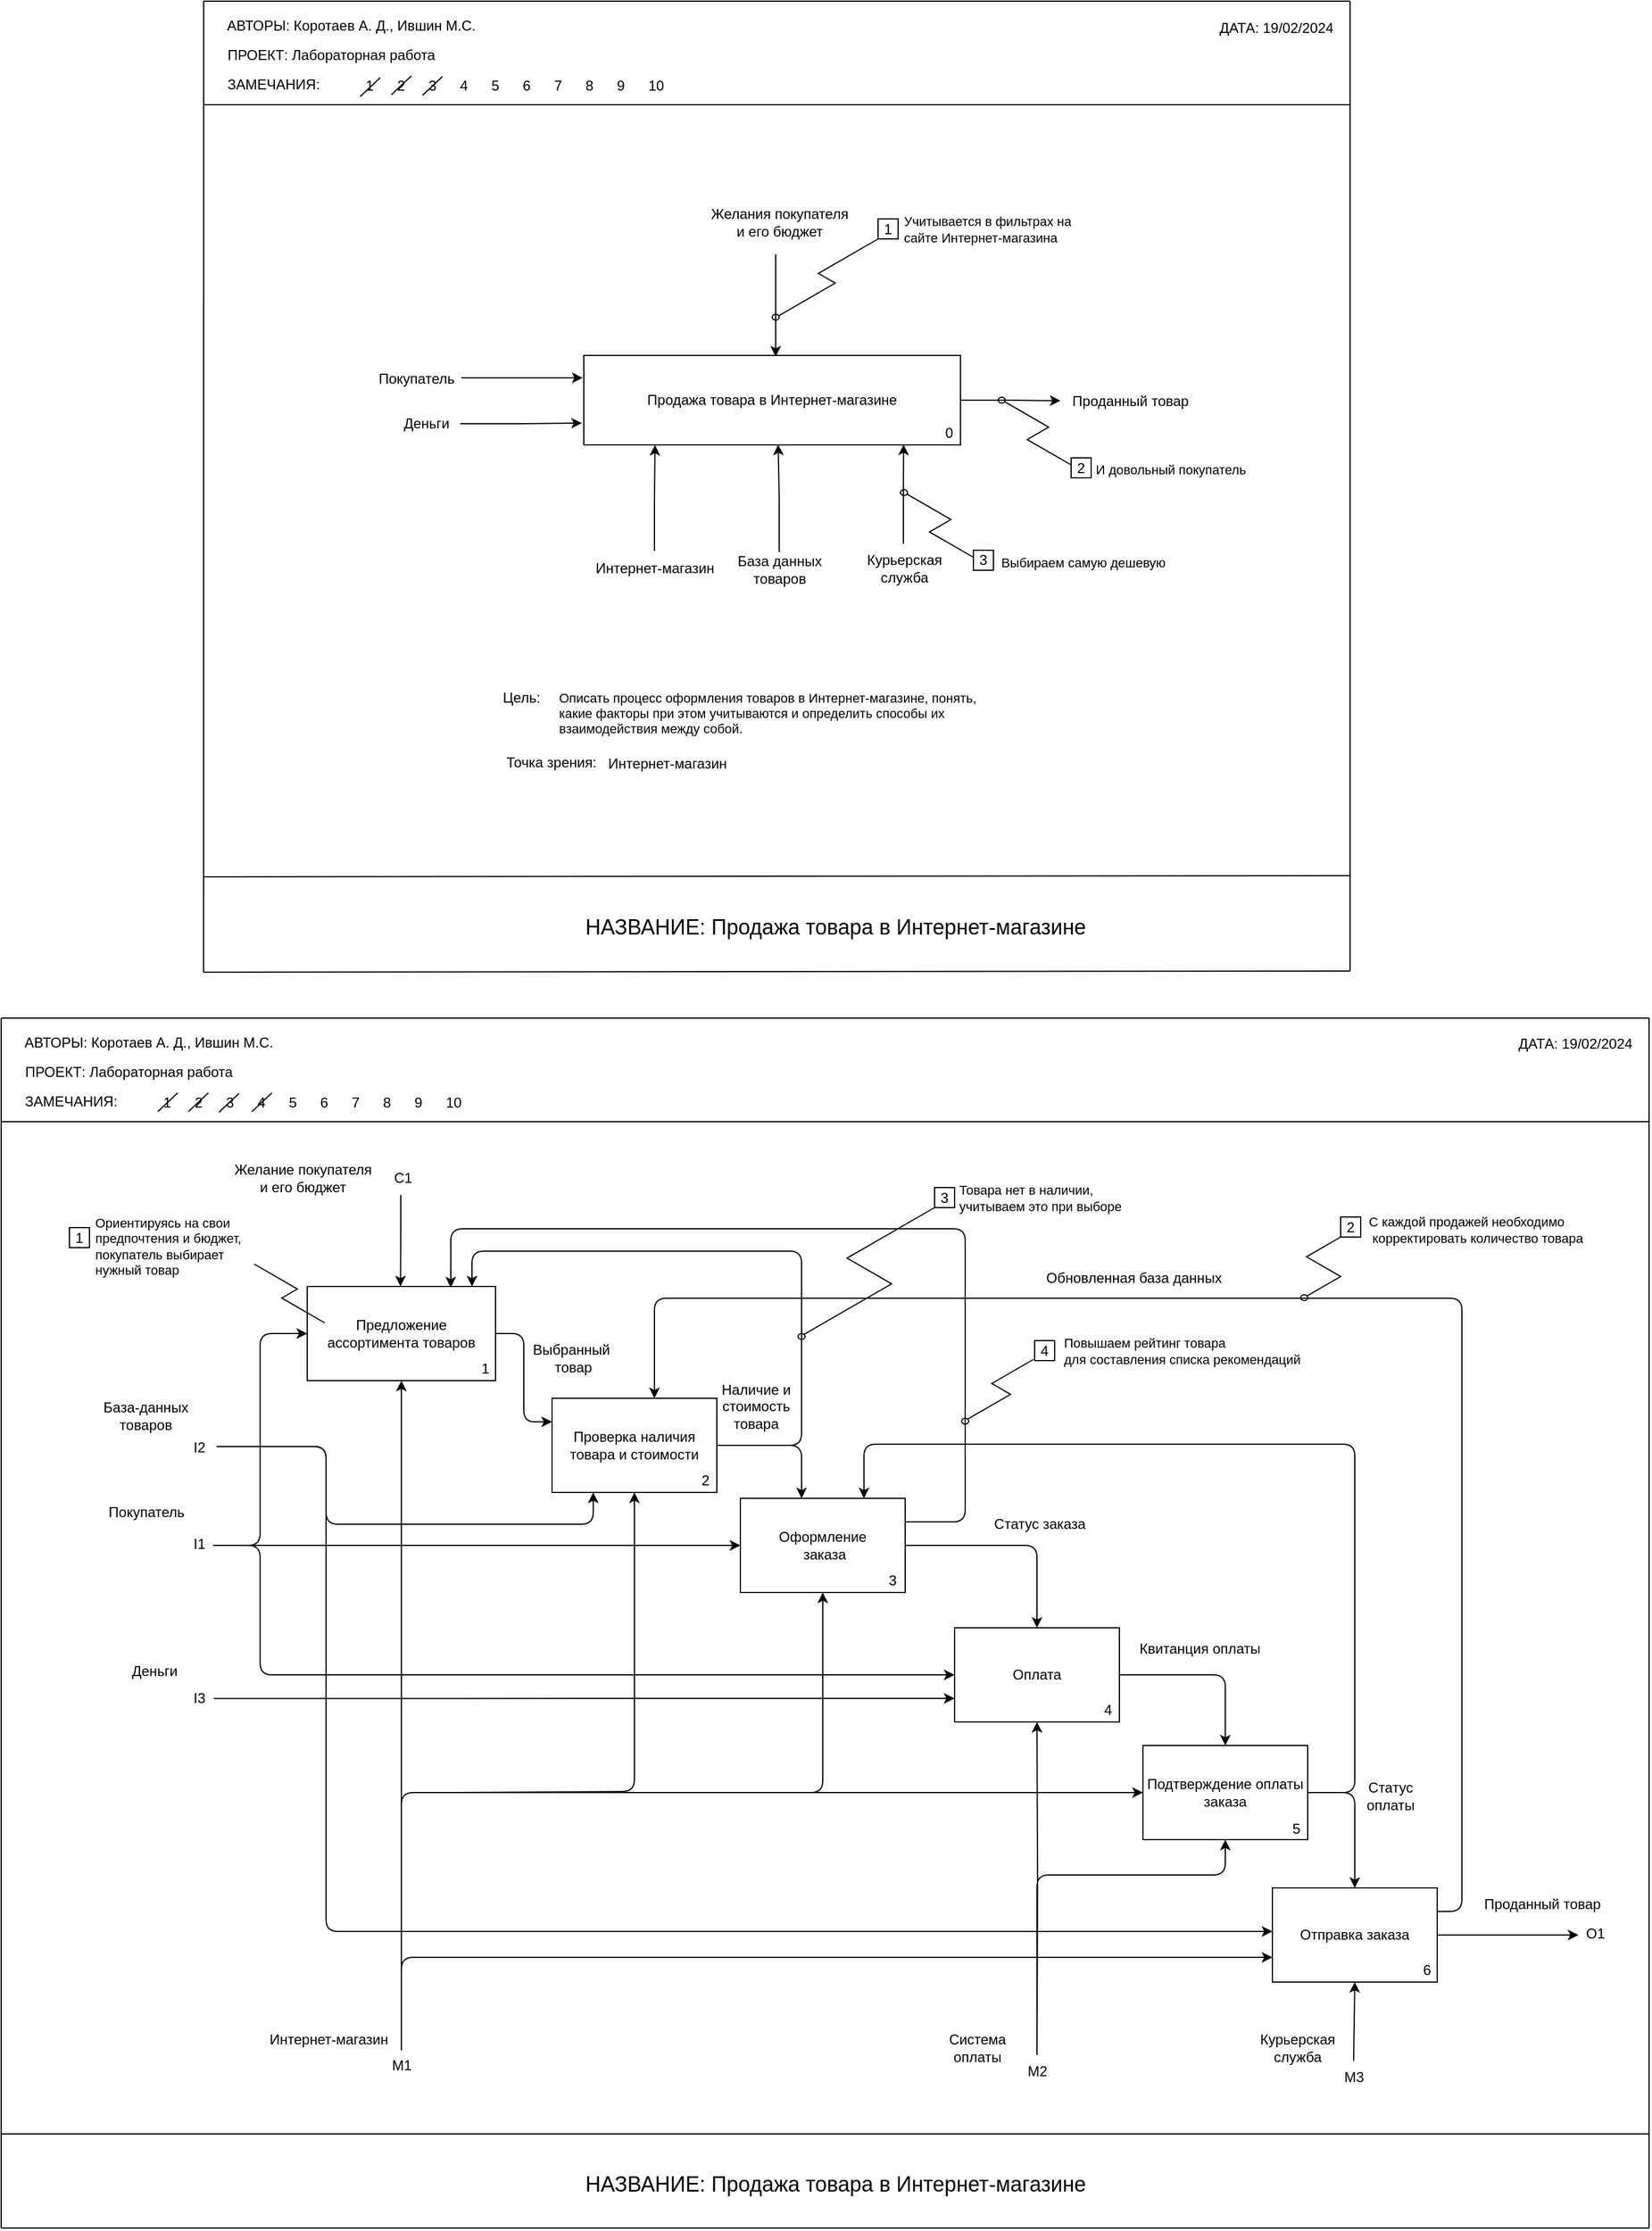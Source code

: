<mxfile version="23.1.5" type="google">
  <diagram name="Страница — 1" id="noxT_dCax5dq4sUCwsHU">
    <mxGraphModel grid="1" page="1" gridSize="1" guides="1" tooltips="1" connect="1" arrows="1" fold="1" pageScale="1" pageWidth="827" pageHeight="1169" math="0" shadow="0">
      <root>
        <mxCell id="0" />
        <mxCell id="1" parent="0" />
        <mxCell id="zHRurrPYMuoqYGFFsYSC-29" value="" style="ellipse;whiteSpace=wrap;html=1;" vertex="1" parent="1">
          <mxGeometry x="516" y="-128" width="6" height="5" as="geometry" />
        </mxCell>
        <mxCell id="zHRurrPYMuoqYGFFsYSC-19" value="" style="ellipse;whiteSpace=wrap;html=1;" vertex="1" parent="1">
          <mxGeometry x="377" y="-200" width="6" height="5" as="geometry" />
        </mxCell>
        <mxCell id="zHRurrPYMuoqYGFFsYSC-6" value="" style="ellipse;whiteSpace=wrap;html=1;" vertex="1" parent="1">
          <mxGeometry x="464" y="-917" width="6" height="5" as="geometry" />
        </mxCell>
        <mxCell id="c8tYWAEgWTxlucnYDVgG-12" value="" style="ellipse;whiteSpace=wrap;html=1;" vertex="1" parent="1">
          <mxGeometry x="804" y="-233" width="6" height="5" as="geometry" />
        </mxCell>
        <mxCell id="c8tYWAEgWTxlucnYDVgG-3" value="" style="ellipse;whiteSpace=wrap;html=1;" vertex="1" parent="1">
          <mxGeometry x="547" y="-995.5" width="6" height="5" as="geometry" />
        </mxCell>
        <mxCell id="fvwbThdCBs6CcgYm-7Tw-24" value="" style="ellipse;whiteSpace=wrap;html=1;" vertex="1" parent="1">
          <mxGeometry x="355" y="-1066" width="6" height="5" as="geometry" />
        </mxCell>
        <mxCell id="Mj_aIpF7gp9IFx7AHNKB-3" value="" style="endArrow=none;html=1;rounded=0;" edge="1" parent="1">
          <mxGeometry width="50" height="50" relative="1" as="geometry">
            <mxPoint x="-300" y="560" as="sourcePoint" />
            <mxPoint x="-300" y="-468" as="targetPoint" />
          </mxGeometry>
        </mxCell>
        <mxCell id="c8tYWAEgWTxlucnYDVgG-13" value="" style="edgeStyle=isometricEdgeStyle;endArrow=none;html=1;rounded=0;strokeColor=default;align=center;verticalAlign=middle;fontFamily=Helvetica;fontSize=11;fontColor=default;labelBackgroundColor=default;curved=0;exitX=0.928;exitY=0.255;exitDx=0;exitDy=0;exitPerimeter=0;" edge="1" parent="1">
          <mxGeometry width="50" height="100" relative="1" as="geometry">
            <mxPoint x="808.998" y="-231.725" as="sourcePoint" />
            <mxPoint x="838" y="-282" as="targetPoint" />
            <Array as="points" />
          </mxGeometry>
        </mxCell>
        <mxCell id="c8tYWAEgWTxlucnYDVgG-5" value="И довольный покупатель" style="text;html=1;align=left;verticalAlign=middle;resizable=0;points=[];autosize=1;strokeColor=none;fillColor=none;fontFamily=Helvetica;fontSize=11;fontColor=default;labelBackgroundColor=none;" vertex="1" parent="1">
          <mxGeometry x="628" y="-947" width="147" height="26" as="geometry" />
        </mxCell>
        <mxCell id="c8tYWAEgWTxlucnYDVgG-6" value="2" style="whiteSpace=wrap;html=1;aspect=fixed;" vertex="1" parent="1">
          <mxGeometry x="609" y="-944" width="17" height="17" as="geometry" />
        </mxCell>
        <mxCell id="c8tYWAEgWTxlucnYDVgG-10" value="1" style="whiteSpace=wrap;html=1;aspect=fixed;" vertex="1" parent="1">
          <mxGeometry x="-242" y="-290" width="17" height="17" as="geometry" />
        </mxCell>
        <mxCell id="zHRurrPYMuoqYGFFsYSC-3" value="" style="endArrow=none;html=1;rounded=0;" edge="1" parent="1">
          <mxGeometry width="50" height="50" relative="1" as="geometry">
            <mxPoint x="-167" y="-388.5" as="sourcePoint" />
            <mxPoint x="-150" y="-404.5" as="targetPoint" />
          </mxGeometry>
        </mxCell>
        <mxCell id="Mj_aIpF7gp9IFx7AHNKB-4" value="" style="endArrow=none;html=1;rounded=0;" edge="1" parent="1">
          <mxGeometry width="50" height="50" relative="1" as="geometry">
            <mxPoint x="-300" y="480" as="sourcePoint" />
            <mxPoint x="1100" y="480" as="targetPoint" />
          </mxGeometry>
        </mxCell>
        <mxCell id="zHRurrPYMuoqYGFFsYSC-5" value="" style="endArrow=none;html=1;rounded=0;" edge="1" parent="1">
          <mxGeometry width="50" height="50" relative="1" as="geometry">
            <mxPoint x="-141" y="-388.5" as="sourcePoint" />
            <mxPoint x="-124" y="-404.5" as="targetPoint" />
          </mxGeometry>
        </mxCell>
        <mxCell id="8iJI3GCnp7n2s2R7GDSL-14" style="edgeStyle=orthogonalEdgeStyle;rounded=1;orthogonalLoop=1;jettySize=auto;html=1;strokeColor=default;align=center;verticalAlign=middle;fontFamily=Helvetica;fontSize=11;fontColor=default;labelBackgroundColor=default;endArrow=classic;entryX=0;entryY=0.25;entryDx=0;entryDy=0;" edge="1" parent="1" source="Mj_aIpF7gp9IFx7AHNKB-10" target="Mj_aIpF7gp9IFx7AHNKB-18">
          <mxGeometry relative="1" as="geometry" />
        </mxCell>
        <mxCell id="Mj_aIpF7gp9IFx7AHNKB-10" value="Предложение ассортимента товаров" style="rounded=0;whiteSpace=wrap;html=1;" vertex="1" parent="1">
          <mxGeometry x="-40" y="-240" width="160" height="80" as="geometry" />
        </mxCell>
        <mxCell id="Mj_aIpF7gp9IFx7AHNKB-11" value="" style="endArrow=classic;html=1;rounded=1;entryX=0.5;entryY=1;entryDx=0;entryDy=0;curved=0;" edge="1" parent="1" target="Mj_aIpF7gp9IFx7AHNKB-10">
          <mxGeometry width="50" height="50" relative="1" as="geometry">
            <mxPoint x="40" y="408" as="sourcePoint" />
            <mxPoint x="210" y="-100" as="targetPoint" />
          </mxGeometry>
        </mxCell>
        <mxCell id="8iJI3GCnp7n2s2R7GDSL-33" style="edgeStyle=orthogonalEdgeStyle;rounded=1;orthogonalLoop=1;jettySize=auto;html=1;strokeColor=default;align=center;verticalAlign=middle;fontFamily=Helvetica;fontSize=11;fontColor=default;labelBackgroundColor=default;endArrow=classic;" edge="1" parent="1" target="8iJI3GCnp7n2s2R7GDSL-28">
          <mxGeometry relative="1" as="geometry">
            <Array as="points">
              <mxPoint x="40" y="330" />
            </Array>
            <mxPoint x="40" y="409" as="sourcePoint" />
          </mxGeometry>
        </mxCell>
        <mxCell id="Mj_aIpF7gp9IFx7AHNKB-12" value="Интернет-магазин" style="text;html=1;align=center;verticalAlign=middle;resizable=0;points=[];autosize=1;strokeColor=none;fillColor=none;" vertex="1" parent="1">
          <mxGeometry x="-82" y="385" width="120" height="30" as="geometry" />
        </mxCell>
        <mxCell id="Mj_aIpF7gp9IFx7AHNKB-15" value="" style="endArrow=classic;html=1;rounded=1;curved=0;entryX=0;entryY=0.5;entryDx=0;entryDy=0;" edge="1" parent="1" target="Mj_aIpF7gp9IFx7AHNKB-27">
          <mxGeometry width="50" height="50" relative="1" as="geometry">
            <mxPoint x="-120" y="-20" as="sourcePoint" />
            <mxPoint x="300" y="-20" as="targetPoint" />
            <Array as="points" />
          </mxGeometry>
        </mxCell>
        <mxCell id="Mj_aIpF7gp9IFx7AHNKB-16" value="Покупатель" style="text;html=1;align=center;verticalAlign=middle;resizable=0;points=[];autosize=1;strokeColor=none;fillColor=none;" vertex="1" parent="1">
          <mxGeometry x="-222" y="-63" width="90" height="30" as="geometry" />
        </mxCell>
        <mxCell id="8iJI3GCnp7n2s2R7GDSL-16" style="edgeStyle=orthogonalEdgeStyle;rounded=1;orthogonalLoop=1;jettySize=auto;html=1;strokeColor=default;align=center;verticalAlign=middle;fontFamily=Helvetica;fontSize=11;fontColor=default;labelBackgroundColor=default;endArrow=classic;" edge="1" parent="1" source="Mj_aIpF7gp9IFx7AHNKB-18" target="Mj_aIpF7gp9IFx7AHNKB-27">
          <mxGeometry relative="1" as="geometry">
            <Array as="points">
              <mxPoint x="380" y="-105" />
            </Array>
          </mxGeometry>
        </mxCell>
        <mxCell id="8iJI3GCnp7n2s2R7GDSL-17" style="edgeStyle=orthogonalEdgeStyle;rounded=1;orthogonalLoop=1;jettySize=auto;html=1;strokeColor=default;align=center;verticalAlign=middle;fontFamily=Helvetica;fontSize=11;fontColor=default;labelBackgroundColor=default;endArrow=classic;" edge="1" parent="1" source="Mj_aIpF7gp9IFx7AHNKB-18" target="Mj_aIpF7gp9IFx7AHNKB-10">
          <mxGeometry relative="1" as="geometry">
            <Array as="points">
              <mxPoint x="380" y="-105" />
              <mxPoint x="380" y="-270" />
              <mxPoint x="100" y="-270" />
            </Array>
          </mxGeometry>
        </mxCell>
        <mxCell id="Mj_aIpF7gp9IFx7AHNKB-18" value="Проверка наличия товара и стоимости" style="rounded=0;whiteSpace=wrap;html=1;" vertex="1" parent="1">
          <mxGeometry x="168" y="-145" width="140" height="80" as="geometry" />
        </mxCell>
        <mxCell id="Mj_aIpF7gp9IFx7AHNKB-19" value="Выбранный&lt;br&gt;&amp;nbsp;товар" style="text;html=1;align=center;verticalAlign=middle;resizable=0;points=[];autosize=1;strokeColor=none;fillColor=none;" vertex="1" parent="1">
          <mxGeometry x="142" y="-200" width="84" height="42" as="geometry" />
        </mxCell>
        <mxCell id="Mj_aIpF7gp9IFx7AHNKB-20" value="" style="endArrow=classic;html=1;rounded=1;entryX=0.5;entryY=1;entryDx=0;entryDy=0;curved=0;" edge="1" parent="1" target="Mj_aIpF7gp9IFx7AHNKB-18">
          <mxGeometry width="50" height="50" relative="1" as="geometry">
            <mxPoint x="83" y="190" as="sourcePoint" />
            <mxPoint x="360" as="targetPoint" />
            <Array as="points">
              <mxPoint x="238" y="189" />
            </Array>
          </mxGeometry>
        </mxCell>
        <mxCell id="8iJI3GCnp7n2s2R7GDSL-15" style="edgeStyle=orthogonalEdgeStyle;rounded=1;orthogonalLoop=1;jettySize=auto;html=1;strokeColor=default;align=center;verticalAlign=middle;fontFamily=Helvetica;fontSize=11;fontColor=default;labelBackgroundColor=default;endArrow=classic;entryX=0.25;entryY=1;entryDx=0;entryDy=0;" edge="1" parent="1" target="Mj_aIpF7gp9IFx7AHNKB-18">
          <mxGeometry relative="1" as="geometry">
            <mxPoint x="-117" y="-104" as="sourcePoint" />
            <Array as="points">
              <mxPoint x="-24" y="-104" />
              <mxPoint x="-24" y="-38" />
              <mxPoint x="203" y="-38" />
            </Array>
          </mxGeometry>
        </mxCell>
        <mxCell id="av1EQ-j5Zix_95B_48Zq-7" style="edgeStyle=orthogonalEdgeStyle;rounded=1;orthogonalLoop=1;jettySize=auto;html=1;curved=0;" edge="1" parent="1" target="8iJI3GCnp7n2s2R7GDSL-28">
          <mxGeometry relative="1" as="geometry">
            <mxPoint x="-117" y="-104" as="sourcePoint" />
            <Array as="points">
              <mxPoint x="-24" y="-104" />
              <mxPoint x="-24" y="308" />
            </Array>
            <mxPoint x="773" y="310" as="targetPoint" />
          </mxGeometry>
        </mxCell>
        <mxCell id="Mj_aIpF7gp9IFx7AHNKB-23" value="База-данных товаров" style="text;html=1;align=center;verticalAlign=middle;whiteSpace=wrap;rounded=0;" vertex="1" parent="1">
          <mxGeometry x="-227" y="-145" width="100" height="30" as="geometry" />
        </mxCell>
        <mxCell id="8iJI3GCnp7n2s2R7GDSL-40" style="edgeStyle=orthogonalEdgeStyle;rounded=1;orthogonalLoop=1;jettySize=auto;html=1;strokeColor=default;align=center;verticalAlign=middle;fontFamily=Helvetica;fontSize=11;fontColor=default;labelBackgroundColor=default;endArrow=classic;" edge="1" parent="1" source="Mj_aIpF7gp9IFx7AHNKB-27" target="P7el1MZPP4tyDkTmbuYE-2">
          <mxGeometry relative="1" as="geometry" />
        </mxCell>
        <mxCell id="Mj_aIpF7gp9IFx7AHNKB-27" value="Оформление&lt;br&gt;&amp;nbsp;заказа" style="rounded=0;whiteSpace=wrap;html=1;" vertex="1" parent="1">
          <mxGeometry x="328" y="-60" width="140" height="80" as="geometry" />
        </mxCell>
        <mxCell id="cQTExUBmhsDBCZvtiduw-1" value="Наличие и &lt;br&gt;стоимость&lt;br&gt;товара" style="text;html=1;align=center;verticalAlign=middle;resizable=0;points=[];autosize=1;strokeColor=none;fillColor=none;" vertex="1" parent="1">
          <mxGeometry x="301" y="-168" width="80" height="60" as="geometry" />
        </mxCell>
        <mxCell id="8iJI3GCnp7n2s2R7GDSL-3" style="edgeStyle=orthogonalEdgeStyle;rounded=1;orthogonalLoop=1;jettySize=auto;html=1;strokeColor=default;align=center;verticalAlign=middle;fontFamily=Helvetica;fontSize=11;fontColor=default;labelBackgroundColor=default;endArrow=classic;entryX=0.692;entryY=-0.003;entryDx=0;entryDy=0;entryPerimeter=0;" edge="1" parent="1">
          <mxGeometry relative="1" as="geometry">
            <mxPoint x="39.22" y="-240.0" as="targetPoint" />
            <Array as="points">
              <mxPoint x="39.5" y="-284.76" />
              <mxPoint x="39.5" y="-284.76" />
            </Array>
            <mxPoint x="39.5" y="-317.76" as="sourcePoint" />
          </mxGeometry>
        </mxCell>
        <mxCell id="zf2FOue_H98U0er-zmsk-2" value="&lt;span style=&quot;font-size: 12px;&quot;&gt;Желание покупателя&lt;br&gt;и его бюджет&lt;br&gt;&lt;/span&gt;" style="text;html=1;align=center;verticalAlign=middle;resizable=0;points=[];autosize=1;strokeColor=none;fillColor=none;fontFamily=Helvetica;fontSize=11;fontColor=default;labelBackgroundColor=none;" vertex="1" parent="1">
          <mxGeometry x="-112.5" y="-353.76" width="136" height="43" as="geometry" />
        </mxCell>
        <mxCell id="zf2FOue_H98U0er-zmsk-4" value="" style="endArrow=classic;html=1;rounded=1;hachureGap=4;strokeColor=default;align=center;verticalAlign=middle;fontFamily=Helvetica;fontSize=11;fontColor=default;labelBackgroundColor=default;curved=0;" edge="1" parent="1" target="Mj_aIpF7gp9IFx7AHNKB-27">
          <mxGeometry width="50" height="50" relative="1" as="geometry">
            <mxPoint x="40" y="409" as="sourcePoint" />
            <mxPoint x="390" y="20" as="targetPoint" />
            <Array as="points">
              <mxPoint x="40" y="190" />
              <mxPoint x="230" y="190" />
              <mxPoint x="398" y="190" />
            </Array>
          </mxGeometry>
        </mxCell>
        <mxCell id="zf2FOue_H98U0er-zmsk-6" value="" style="endArrow=classic;html=1;rounded=1;hachureGap=4;strokeColor=default;align=center;verticalAlign=middle;fontFamily=Helvetica;fontSize=11;fontColor=default;labelBackgroundColor=default;entryX=0;entryY=0.5;entryDx=0;entryDy=0;curved=0;" edge="1" parent="1" target="Mj_aIpF7gp9IFx7AHNKB-10">
          <mxGeometry width="50" height="50" relative="1" as="geometry">
            <mxPoint x="-120" y="-20" as="sourcePoint" />
            <mxPoint x="-60" y="-30" as="targetPoint" />
            <Array as="points">
              <mxPoint x="-80" y="-20" />
              <mxPoint x="-80" y="-98" />
              <mxPoint x="-80" y="-112" />
              <mxPoint x="-80" y="-200" />
            </Array>
          </mxGeometry>
        </mxCell>
        <mxCell id="8iJI3GCnp7n2s2R7GDSL-20" style="edgeStyle=orthogonalEdgeStyle;rounded=1;orthogonalLoop=1;jettySize=auto;html=1;strokeColor=default;align=center;verticalAlign=middle;fontFamily=Helvetica;fontSize=11;fontColor=default;labelBackgroundColor=default;endArrow=classic;" edge="1" parent="1" source="P7el1MZPP4tyDkTmbuYE-2" target="KCNyOtEW-vA50fqK8N70-2">
          <mxGeometry relative="1" as="geometry" />
        </mxCell>
        <mxCell id="P7el1MZPP4tyDkTmbuYE-2" value="Оплата" style="rounded=0;whiteSpace=wrap;html=1;" vertex="1" parent="1">
          <mxGeometry x="510" y="50" width="140" height="80" as="geometry" />
        </mxCell>
        <mxCell id="P7el1MZPP4tyDkTmbuYE-9" value="" style="endArrow=none;html=1;rounded=1;strokeColor=default;align=center;verticalAlign=middle;fontFamily=Helvetica;fontSize=11;fontColor=default;labelBackgroundColor=default;edgeStyle=orthogonalEdgeStyle;exitX=1;exitY=0.25;exitDx=0;exitDy=0;" edge="1" parent="1" source="Mj_aIpF7gp9IFx7AHNKB-27">
          <mxGeometry width="50" height="50" relative="1" as="geometry">
            <mxPoint x="468" y="-19" as="sourcePoint" />
            <mxPoint x="82" y="-242" as="targetPoint" />
            <Array as="points">
              <mxPoint x="519" y="-40" />
              <mxPoint x="519" y="-289" />
              <mxPoint x="82" y="-289" />
            </Array>
          </mxGeometry>
        </mxCell>
        <mxCell id="51GYCzHCempJoWLmRnna-2" value="" style="endArrow=classic;html=1;rounded=1;hachureGap=4;curved=0;entryX=0;entryY=0.5;entryDx=0;entryDy=0;" edge="1" parent="1" target="P7el1MZPP4tyDkTmbuYE-2">
          <mxGeometry width="50" height="50" relative="1" as="geometry">
            <mxPoint x="-120" y="-20" as="sourcePoint" />
            <mxPoint x="530" y="90" as="targetPoint" />
            <Array as="points">
              <mxPoint x="-80" y="-20" />
              <mxPoint x="-80" y="50" />
              <mxPoint x="-80" y="90" />
            </Array>
          </mxGeometry>
        </mxCell>
        <mxCell id="51GYCzHCempJoWLmRnna-3" value="" style="endArrow=classic;html=1;rounded=0;hachureGap=4;entryX=0;entryY=0.75;entryDx=0;entryDy=0;exitX=0.947;exitY=0.523;exitDx=0;exitDy=0;exitPerimeter=0;" edge="1" parent="1" source="fvwbThdCBs6CcgYm-7Tw-10" target="P7el1MZPP4tyDkTmbuYE-2">
          <mxGeometry width="50" height="50" relative="1" as="geometry">
            <mxPoint x="-114" y="110" as="sourcePoint" />
            <mxPoint x="525" y="110" as="targetPoint" />
          </mxGeometry>
        </mxCell>
        <mxCell id="51GYCzHCempJoWLmRnna-4" value="Деньги" style="text;html=1;align=center;verticalAlign=middle;resizable=0;points=[];autosize=1;strokeColor=none;fillColor=none;" vertex="1" parent="1">
          <mxGeometry x="-200" y="72" width="60" height="30" as="geometry" />
        </mxCell>
        <mxCell id="51GYCzHCempJoWLmRnna-8" style="edgeStyle=orthogonalEdgeStyle;rounded=0;hachureGap=4;orthogonalLoop=1;jettySize=auto;html=1;entryX=0.5;entryY=1;entryDx=0;entryDy=0;" edge="1" parent="1" target="P7el1MZPP4tyDkTmbuYE-2">
          <mxGeometry relative="1" as="geometry">
            <mxPoint x="580" y="413" as="sourcePoint" />
          </mxGeometry>
        </mxCell>
        <mxCell id="8iJI3GCnp7n2s2R7GDSL-23" style="edgeStyle=orthogonalEdgeStyle;rounded=1;orthogonalLoop=1;jettySize=auto;html=1;strokeColor=default;align=center;verticalAlign=middle;fontFamily=Helvetica;fontSize=11;fontColor=default;labelBackgroundColor=default;endArrow=classic;" edge="1" parent="1" target="KCNyOtEW-vA50fqK8N70-2">
          <mxGeometry relative="1" as="geometry">
            <Array as="points">
              <mxPoint x="580" y="260" />
              <mxPoint x="740" y="260" />
            </Array>
            <mxPoint x="580" y="410" as="sourcePoint" />
          </mxGeometry>
        </mxCell>
        <mxCell id="51GYCzHCempJoWLmRnna-6" value="Система &lt;br&gt;оплаты" style="text;html=1;align=center;verticalAlign=middle;resizable=0;points=[];autosize=1;strokeColor=none;fillColor=none;" vertex="1" parent="1">
          <mxGeometry x="495" y="386" width="67" height="42" as="geometry" />
        </mxCell>
        <mxCell id="8iJI3GCnp7n2s2R7GDSL-24" style="edgeStyle=orthogonalEdgeStyle;rounded=1;orthogonalLoop=1;jettySize=auto;html=1;strokeColor=default;align=center;verticalAlign=middle;fontFamily=Helvetica;fontSize=11;fontColor=default;labelBackgroundColor=default;endArrow=classic;entryX=0.75;entryY=0;entryDx=0;entryDy=0;" edge="1" parent="1" source="KCNyOtEW-vA50fqK8N70-2" target="Mj_aIpF7gp9IFx7AHNKB-27">
          <mxGeometry relative="1" as="geometry">
            <Array as="points">
              <mxPoint x="850" y="190" />
              <mxPoint x="850" y="-106" />
              <mxPoint x="433" y="-106" />
            </Array>
          </mxGeometry>
        </mxCell>
        <mxCell id="8iJI3GCnp7n2s2R7GDSL-30" style="edgeStyle=orthogonalEdgeStyle;rounded=1;orthogonalLoop=1;jettySize=auto;html=1;strokeColor=default;align=center;verticalAlign=middle;fontFamily=Helvetica;fontSize=11;fontColor=default;labelBackgroundColor=default;endArrow=classic;exitX=1;exitY=0.5;exitDx=0;exitDy=0;" edge="1" parent="1" source="KCNyOtEW-vA50fqK8N70-2" target="8iJI3GCnp7n2s2R7GDSL-28">
          <mxGeometry relative="1" as="geometry" />
        </mxCell>
        <mxCell id="KCNyOtEW-vA50fqK8N70-2" value="Подтверждение оплаты&lt;br&gt;заказа" style="rounded=0;whiteSpace=wrap;html=1;hachureGap=4;" vertex="1" parent="1">
          <mxGeometry x="670" y="150" width="140" height="80" as="geometry" />
        </mxCell>
        <mxCell id="KCNyOtEW-vA50fqK8N70-3" value="" style="endArrow=classic;html=1;rounded=0;hachureGap=4;" edge="1" parent="1" target="KCNyOtEW-vA50fqK8N70-2">
          <mxGeometry width="50" height="50" relative="1" as="geometry">
            <mxPoint x="200" y="190" as="sourcePoint" />
            <mxPoint x="670" y="190" as="targetPoint" />
            <Array as="points">
              <mxPoint x="320" y="190" />
              <mxPoint x="500" y="190" />
            </Array>
          </mxGeometry>
        </mxCell>
        <mxCell id="8iJI3GCnp7n2s2R7GDSL-25" value="Статус &lt;br&gt;оплаты" style="text;html=1;align=center;verticalAlign=middle;resizable=0;points=[];autosize=1;strokeColor=none;fillColor=none;" vertex="1" parent="1">
          <mxGeometry x="850" y="172" width="60" height="42" as="geometry" />
        </mxCell>
        <mxCell id="8iJI3GCnp7n2s2R7GDSL-34" style="edgeStyle=orthogonalEdgeStyle;rounded=1;orthogonalLoop=1;jettySize=auto;html=1;strokeColor=default;align=center;verticalAlign=middle;fontFamily=Helvetica;fontSize=11;fontColor=default;labelBackgroundColor=default;endArrow=classic;" edge="1" parent="1" source="8iJI3GCnp7n2s2R7GDSL-28">
          <mxGeometry relative="1" as="geometry">
            <mxPoint x="1040" y="311" as="targetPoint" />
          </mxGeometry>
        </mxCell>
        <mxCell id="KCNyOtEW-vA50fqK8N70-8" style="edgeStyle=orthogonalEdgeStyle;rounded=1;hachureGap=4;orthogonalLoop=1;jettySize=auto;html=1;curved=0;" edge="1" parent="1" source="8iJI3GCnp7n2s2R7GDSL-28" target="Mj_aIpF7gp9IFx7AHNKB-18">
          <mxGeometry relative="1" as="geometry">
            <Array as="points">
              <mxPoint x="941" y="291" />
              <mxPoint x="941" y="-230" />
              <mxPoint x="255" y="-230" />
            </Array>
            <mxPoint x="237" y="-152" as="targetPoint" />
          </mxGeometry>
        </mxCell>
        <mxCell id="8iJI3GCnp7n2s2R7GDSL-28" value="Отправка заказа" style="rounded=0;whiteSpace=wrap;html=1;fontFamily=Helvetica;fontSize=12;fontColor=default;labelBackgroundColor=default;" vertex="1" parent="1">
          <mxGeometry x="780" y="271" width="140" height="80" as="geometry" />
        </mxCell>
        <mxCell id="8iJI3GCnp7n2s2R7GDSL-31" style="edgeStyle=orthogonalEdgeStyle;rounded=1;orthogonalLoop=1;jettySize=auto;html=1;strokeColor=default;align=center;verticalAlign=middle;fontFamily=Helvetica;fontSize=11;fontColor=default;labelBackgroundColor=default;endArrow=classic;" edge="1" parent="1" target="8iJI3GCnp7n2s2R7GDSL-28">
          <mxGeometry relative="1" as="geometry">
            <mxPoint x="849" y="418" as="sourcePoint" />
          </mxGeometry>
        </mxCell>
        <mxCell id="KCNyOtEW-vA50fqK8N70-4" value="Курьерская &lt;br&gt;служба" style="text;html=1;align=center;verticalAlign=middle;resizable=0;points=[];autosize=1;strokeColor=none;fillColor=none;" vertex="1" parent="1">
          <mxGeometry x="759" y="386" width="83" height="42" as="geometry" />
        </mxCell>
        <mxCell id="KCNyOtEW-vA50fqK8N70-5" value="Статус заказа" style="text;html=1;align=center;verticalAlign=middle;resizable=0;points=[];autosize=1;strokeColor=none;fillColor=none;" vertex="1" parent="1">
          <mxGeometry x="533" y="-52" width="97" height="27" as="geometry" />
        </mxCell>
        <mxCell id="8iJI3GCnp7n2s2R7GDSL-42" value="&lt;font style=&quot;font-size: 12px;&quot;&gt;Квитанция оплаты&lt;/font&gt;" style="text;html=1;align=center;verticalAlign=middle;resizable=0;points=[];autosize=1;strokeColor=none;fillColor=none;fontFamily=Helvetica;fontSize=11;fontColor=default;labelBackgroundColor=default;" vertex="1" parent="1">
          <mxGeometry x="653" y="53" width="130" height="30" as="geometry" />
        </mxCell>
        <mxCell id="8iJI3GCnp7n2s2R7GDSL-43" value="" style="endArrow=none;html=1;rounded=0;" edge="1" parent="1">
          <mxGeometry width="50" height="50" relative="1" as="geometry">
            <mxPoint x="1100" y="560" as="sourcePoint" />
            <mxPoint x="1100" y="-468" as="targetPoint" />
          </mxGeometry>
        </mxCell>
        <mxCell id="8iJI3GCnp7n2s2R7GDSL-44" value="" style="endArrow=none;html=1;rounded=0;" edge="1" parent="1">
          <mxGeometry width="50" height="50" relative="1" as="geometry">
            <mxPoint x="-300" y="-380" as="sourcePoint" />
            <mxPoint x="1100" y="-380" as="targetPoint" />
          </mxGeometry>
        </mxCell>
        <mxCell id="8iJI3GCnp7n2s2R7GDSL-45" value="" style="endArrow=none;html=1;rounded=0;" edge="1" parent="1">
          <mxGeometry width="50" height="50" relative="1" as="geometry">
            <mxPoint x="-300" y="560" as="sourcePoint" />
            <mxPoint x="1100" y="560" as="targetPoint" />
          </mxGeometry>
        </mxCell>
        <mxCell id="KCNyOtEW-vA50fqK8N70-7" value="Проданный товар" style="text;html=1;align=center;verticalAlign=middle;resizable=0;points=[];autosize=1;strokeColor=none;fillColor=none;" vertex="1" parent="1">
          <mxGeometry x="950" y="271" width="118" height="27" as="geometry" />
        </mxCell>
        <mxCell id="KCNyOtEW-vA50fqK8N70-10" value="Обновленная база данных" style="text;html=1;align=center;verticalAlign=middle;resizable=0;points=[];autosize=1;strokeColor=none;fillColor=none;" vertex="1" parent="1">
          <mxGeometry x="578" y="-261" width="168" height="27" as="geometry" />
        </mxCell>
        <mxCell id="KCNyOtEW-vA50fqK8N70-11" value="1" style="text;html=1;align=center;verticalAlign=middle;resizable=0;points=[];autosize=1;strokeColor=none;fillColor=none;" vertex="1" parent="1">
          <mxGeometry x="98" y="-184" width="26" height="27" as="geometry" />
        </mxCell>
        <mxCell id="KCNyOtEW-vA50fqK8N70-12" value="2" style="text;html=1;align=center;verticalAlign=middle;resizable=0;points=[];autosize=1;strokeColor=none;fillColor=none;" vertex="1" parent="1">
          <mxGeometry x="285" y="-89" width="26" height="27" as="geometry" />
        </mxCell>
        <mxCell id="KCNyOtEW-vA50fqK8N70-13" value="3" style="text;html=1;align=center;verticalAlign=middle;resizable=0;points=[];autosize=1;strokeColor=none;fillColor=none;" vertex="1" parent="1">
          <mxGeometry x="444" y="-4" width="26" height="27" as="geometry" />
        </mxCell>
        <mxCell id="KCNyOtEW-vA50fqK8N70-15" value="4" style="text;html=1;align=center;verticalAlign=middle;resizable=0;points=[];autosize=1;strokeColor=none;fillColor=none;" vertex="1" parent="1">
          <mxGeometry x="627" y="106" width="26" height="27" as="geometry" />
        </mxCell>
        <mxCell id="KCNyOtEW-vA50fqK8N70-16" value="5" style="text;html=1;align=center;verticalAlign=middle;resizable=0;points=[];autosize=1;strokeColor=none;fillColor=none;" vertex="1" parent="1">
          <mxGeometry x="786.5" y="207" width="26" height="27" as="geometry" />
        </mxCell>
        <mxCell id="KCNyOtEW-vA50fqK8N70-17" value="6" style="text;html=1;align=center;verticalAlign=middle;resizable=0;points=[];autosize=1;strokeColor=none;fillColor=none;" vertex="1" parent="1">
          <mxGeometry x="898" y="327" width="26" height="27" as="geometry" />
        </mxCell>
        <mxCell id="b7Tdxp0T41XU30kG_oj3-1" value="" style="endArrow=none;html=1;rounded=0;" edge="1" parent="1">
          <mxGeometry width="50" height="50" relative="1" as="geometry">
            <mxPoint x="-300" y="-468" as="sourcePoint" />
            <mxPoint x="1100" y="-468" as="targetPoint" />
          </mxGeometry>
        </mxCell>
        <mxCell id="b7Tdxp0T41XU30kG_oj3-4" value="АВТОРЫ: Коротаев А. Д., Ившин М.С." style="text;html=1;align=center;verticalAlign=middle;resizable=0;points=[];autosize=1;strokeColor=none;fillColor=none;" vertex="1" parent="1">
          <mxGeometry x="-290" y="-461" width="230" height="27" as="geometry" />
        </mxCell>
        <mxCell id="b7Tdxp0T41XU30kG_oj3-5" value="ПРОЕКТ: Лабораторная работа" style="text;html=1;align=center;verticalAlign=middle;resizable=0;points=[];autosize=1;strokeColor=none;fillColor=none;" vertex="1" parent="1">
          <mxGeometry x="-290" y="-436" width="195" height="27" as="geometry" />
        </mxCell>
        <mxCell id="b7Tdxp0T41XU30kG_oj3-7" value="ЗАМЕЧАНИЯ:" style="text;html=1;align=center;verticalAlign=middle;resizable=0;points=[];autosize=1;strokeColor=none;fillColor=none;" vertex="1" parent="1">
          <mxGeometry x="-290" y="-411" width="98" height="27" as="geometry" />
        </mxCell>
        <mxCell id="b7Tdxp0T41XU30kG_oj3-8" value="1&lt;span style=&quot;white-space: pre;&quot;&gt;&#x9;&lt;/span&gt;2&lt;span style=&quot;white-space: pre;&quot;&gt;&#x9;&lt;/span&gt;3&lt;span style=&quot;white-space: pre;&quot;&gt;&#x9;&lt;/span&gt;4&lt;span style=&quot;white-space: pre;&quot;&gt;&#x9;&lt;/span&gt;5&lt;span style=&quot;white-space: pre;&quot;&gt;&#x9;&lt;/span&gt;6&lt;span style=&quot;white-space: pre;&quot;&gt;&#x9;&lt;/span&gt;7&lt;span style=&quot;white-space: pre;&quot;&gt;&#x9;&lt;/span&gt;8&lt;span style=&quot;white-space: pre;&quot;&gt;&#x9;&lt;/span&gt;9&lt;span style=&quot;white-space: pre;&quot;&gt;&#x9;&lt;/span&gt;10" style="text;html=1;align=center;verticalAlign=middle;resizable=0;points=[];autosize=1;strokeColor=none;fillColor=none;" vertex="1" parent="1">
          <mxGeometry x="-172" y="-410" width="272" height="27" as="geometry" />
        </mxCell>
        <mxCell id="b7Tdxp0T41XU30kG_oj3-9" value="ДАТА: 19/02/2024" style="text;html=1;align=center;verticalAlign=middle;resizable=0;points=[];autosize=1;strokeColor=none;fillColor=none;" vertex="1" parent="1">
          <mxGeometry x="979" y="-460" width="116" height="27" as="geometry" />
        </mxCell>
        <mxCell id="b7Tdxp0T41XU30kG_oj3-10" value="&lt;font style=&quot;font-size: 18px;&quot;&gt;НАЗВАНИЕ: Продажа товара в Интернет-магазине&lt;br&gt;&lt;/font&gt;" style="text;html=1;align=center;verticalAlign=middle;whiteSpace=wrap;rounded=0;" vertex="1" parent="1">
          <mxGeometry x="138" y="495" width="542" height="56" as="geometry" />
        </mxCell>
        <mxCell id="av1EQ-j5Zix_95B_48Zq-18" style="edgeStyle=orthogonalEdgeStyle;rounded=0;orthogonalLoop=1;jettySize=auto;html=1;" edge="1" parent="1" source="av1EQ-j5Zix_95B_48Zq-1" target="av1EQ-j5Zix_95B_48Zq-17">
          <mxGeometry relative="1" as="geometry" />
        </mxCell>
        <mxCell id="av1EQ-j5Zix_95B_48Zq-1" value="Продажа товара в Интернет-магазине" style="rounded=0;whiteSpace=wrap;html=1;" vertex="1" parent="1">
          <mxGeometry x="195" y="-1031" width="320" height="76" as="geometry" />
        </mxCell>
        <mxCell id="av1EQ-j5Zix_95B_48Zq-28" style="edgeStyle=orthogonalEdgeStyle;rounded=0;orthogonalLoop=1;jettySize=auto;html=1;" edge="1" parent="1">
          <mxGeometry relative="1" as="geometry">
            <mxPoint x="194" y="-1012" as="targetPoint" />
            <mxPoint x="91" y="-1012" as="sourcePoint" />
          </mxGeometry>
        </mxCell>
        <mxCell id="av1EQ-j5Zix_95B_48Zq-2" value="Покупатель" style="text;html=1;align=center;verticalAlign=middle;whiteSpace=wrap;rounded=0;" vertex="1" parent="1">
          <mxGeometry x="15" y="-1026.5" width="76" height="30" as="geometry" />
        </mxCell>
        <mxCell id="av1EQ-j5Zix_95B_48Zq-3" value="Деньги" style="text;html=1;align=center;verticalAlign=middle;resizable=0;points=[];autosize=1;strokeColor=none;fillColor=none;" vertex="1" parent="1">
          <mxGeometry x="32" y="-986.5" width="58" height="27" as="geometry" />
        </mxCell>
        <mxCell id="fvwbThdCBs6CcgYm-7Tw-1" value="O1" style="text;html=1;align=center;verticalAlign=middle;resizable=0;points=[];autosize=1;strokeColor=none;fillColor=none;" vertex="1" parent="1">
          <mxGeometry x="1036" y="296" width="35" height="27" as="geometry" />
        </mxCell>
        <mxCell id="fvwbThdCBs6CcgYm-7Tw-2" value="M3" style="text;html=1;align=center;verticalAlign=middle;resizable=0;points=[];autosize=1;strokeColor=none;fillColor=none;" vertex="1" parent="1">
          <mxGeometry x="831" y="418" width="36" height="27" as="geometry" />
        </mxCell>
        <mxCell id="fvwbThdCBs6CcgYm-7Tw-3" value="M2" style="text;html=1;align=center;verticalAlign=middle;resizable=0;points=[];autosize=1;strokeColor=none;fillColor=none;" vertex="1" parent="1">
          <mxGeometry x="562" y="413" width="36" height="27" as="geometry" />
        </mxCell>
        <mxCell id="fvwbThdCBs6CcgYm-7Tw-4" value="M1" style="text;html=1;align=center;verticalAlign=middle;resizable=0;points=[];autosize=1;strokeColor=none;fillColor=none;" vertex="1" parent="1">
          <mxGeometry x="22" y="408" width="36" height="27" as="geometry" />
        </mxCell>
        <mxCell id="fvwbThdCBs6CcgYm-7Tw-5" value="C1" style="text;html=1;align=center;verticalAlign=middle;resizable=0;points=[];autosize=1;strokeColor=none;fillColor=none;" vertex="1" parent="1">
          <mxGeometry x="23.5" y="-345.76" width="34" height="27" as="geometry" />
        </mxCell>
        <mxCell id="av1EQ-j5Zix_95B_48Zq-8" value="Интернет-магазин" style="text;html=1;align=center;verticalAlign=middle;resizable=0;points=[];autosize=1;strokeColor=none;fillColor=none;" vertex="1" parent="1">
          <mxGeometry x="195" y="-865" width="120" height="30" as="geometry" />
        </mxCell>
        <mxCell id="av1EQ-j5Zix_95B_48Zq-12" value="База данных товаров" style="text;html=1;align=center;verticalAlign=middle;whiteSpace=wrap;rounded=0;" vertex="1" parent="1">
          <mxGeometry x="315.5" y="-864" width="91" height="30" as="geometry" />
        </mxCell>
        <mxCell id="fvwbThdCBs6CcgYm-7Tw-8" value="I2" style="text;html=1;align=center;verticalAlign=middle;resizable=0;points=[];autosize=1;strokeColor=none;fillColor=none;" vertex="1" parent="1">
          <mxGeometry x="-147" y="-117" width="29" height="27" as="geometry" />
        </mxCell>
        <mxCell id="fvwbThdCBs6CcgYm-7Tw-9" value="I1" style="text;html=1;align=center;verticalAlign=middle;resizable=0;points=[];autosize=1;strokeColor=none;fillColor=none;" vertex="1" parent="1">
          <mxGeometry x="-147" y="-35" width="29" height="27" as="geometry" />
        </mxCell>
        <mxCell id="fvwbThdCBs6CcgYm-7Tw-10" value="I3" style="text;html=1;align=center;verticalAlign=middle;resizable=0;points=[];autosize=1;strokeColor=none;fillColor=none;" vertex="1" parent="1">
          <mxGeometry x="-147" y="96" width="29" height="27" as="geometry" />
        </mxCell>
        <mxCell id="av1EQ-j5Zix_95B_48Zq-17" value="Проданный товар" style="text;html=1;align=center;verticalAlign=middle;resizable=0;points=[];autosize=1;strokeColor=none;fillColor=none;" vertex="1" parent="1">
          <mxGeometry x="600" y="-1006" width="118" height="27" as="geometry" />
        </mxCell>
        <mxCell id="fvwbThdCBs6CcgYm-7Tw-12" value="Курьерская&lt;br&gt;служба" style="text;html=1;align=center;verticalAlign=middle;resizable=0;points=[];autosize=1;strokeColor=none;fillColor=none;" vertex="1" parent="1">
          <mxGeometry x="425" y="-871" width="83" height="42" as="geometry" />
        </mxCell>
        <mxCell id="av1EQ-j5Zix_95B_48Zq-24" style="edgeStyle=orthogonalEdgeStyle;rounded=1;orthogonalLoop=1;jettySize=auto;html=1;strokeColor=default;align=center;verticalAlign=middle;fontFamily=Helvetica;fontSize=11;fontColor=default;labelBackgroundColor=default;endArrow=classic;entryX=0.692;entryY=-0.003;entryDx=0;entryDy=0;entryPerimeter=0;" edge="1" parent="1">
          <mxGeometry relative="1" as="geometry">
            <mxPoint x="358" y="-1030" as="targetPoint" />
            <Array as="points">
              <mxPoint x="358" y="-1075" />
              <mxPoint x="358" y="-1075" />
            </Array>
            <mxPoint x="358" y="-1117" as="sourcePoint" />
          </mxGeometry>
        </mxCell>
        <mxCell id="av1EQ-j5Zix_95B_48Zq-25" value="&lt;span style=&quot;font-size: 12px;&quot;&gt;Желания покупателя&lt;br&gt;и его бюджет&lt;br&gt;&lt;/span&gt;" style="text;html=1;align=center;verticalAlign=middle;resizable=0;points=[];autosize=1;strokeColor=none;fillColor=none;fontFamily=Helvetica;fontSize=11;fontColor=default;labelBackgroundColor=none;" vertex="1" parent="1">
          <mxGeometry x="293" y="-1165" width="136" height="42" as="geometry" />
        </mxCell>
        <mxCell id="av1EQ-j5Zix_95B_48Zq-44" style="edgeStyle=orthogonalEdgeStyle;rounded=0;orthogonalLoop=1;jettySize=auto;html=1;entryX=-0.005;entryY=0.756;entryDx=0;entryDy=0;entryPerimeter=0;" edge="1" parent="1" source="av1EQ-j5Zix_95B_48Zq-3" target="av1EQ-j5Zix_95B_48Zq-1">
          <mxGeometry relative="1" as="geometry" />
        </mxCell>
        <mxCell id="fvwbThdCBs6CcgYm-7Tw-15" style="edgeStyle=orthogonalEdgeStyle;rounded=1;orthogonalLoop=1;jettySize=auto;html=1;strokeColor=default;align=center;verticalAlign=middle;fontFamily=Helvetica;fontSize=11;fontColor=default;labelBackgroundColor=default;endArrow=classic;entryX=0.189;entryY=1.001;entryDx=0;entryDy=0;entryPerimeter=0;" edge="1" parent="1" source="av1EQ-j5Zix_95B_48Zq-8" target="av1EQ-j5Zix_95B_48Zq-1">
          <mxGeometry relative="1" as="geometry">
            <mxPoint x="253" y="-943" as="targetPoint" />
          </mxGeometry>
        </mxCell>
        <mxCell id="av1EQ-j5Zix_95B_48Zq-45" style="edgeStyle=orthogonalEdgeStyle;rounded=0;orthogonalLoop=1;jettySize=auto;html=1;entryX=0.849;entryY=0.996;entryDx=0;entryDy=0;entryPerimeter=0;" edge="1" parent="1" source="fvwbThdCBs6CcgYm-7Tw-12" target="av1EQ-j5Zix_95B_48Zq-1">
          <mxGeometry relative="1" as="geometry" />
        </mxCell>
        <mxCell id="fvwbThdCBs6CcgYm-7Tw-16" style="edgeStyle=orthogonalEdgeStyle;rounded=1;orthogonalLoop=1;jettySize=auto;html=1;entryX=0.516;entryY=0.996;entryDx=0;entryDy=0;entryPerimeter=0;strokeColor=default;align=center;verticalAlign=middle;fontFamily=Helvetica;fontSize=11;fontColor=default;labelBackgroundColor=default;endArrow=classic;" edge="1" parent="1" source="av1EQ-j5Zix_95B_48Zq-12" target="av1EQ-j5Zix_95B_48Zq-1">
          <mxGeometry relative="1" as="geometry" />
        </mxCell>
        <mxCell id="av1EQ-j5Zix_95B_48Zq-46" value="0" style="text;html=1;align=center;verticalAlign=middle;resizable=0;points=[];autosize=1;strokeColor=none;fillColor=none;" vertex="1" parent="1">
          <mxGeometry x="492" y="-979" width="26" height="27" as="geometry" />
        </mxCell>
        <mxCell id="av1EQ-j5Zix_95B_48Zq-47" value="" style="endArrow=none;html=1;rounded=0;" edge="1" parent="1">
          <mxGeometry width="50" height="50" relative="1" as="geometry">
            <mxPoint x="-128.05" y="-507" as="sourcePoint" />
            <mxPoint x="-128" y="-1332" as="targetPoint" />
          </mxGeometry>
        </mxCell>
        <mxCell id="av1EQ-j5Zix_95B_48Zq-48" value="" style="endArrow=none;html=1;rounded=0;" edge="1" parent="1">
          <mxGeometry width="50" height="50" relative="1" as="geometry">
            <mxPoint x="-128" y="-588" as="sourcePoint" />
            <mxPoint x="846" y="-589" as="targetPoint" />
          </mxGeometry>
        </mxCell>
        <mxCell id="av1EQ-j5Zix_95B_48Zq-49" value="" style="endArrow=none;html=1;rounded=0;" edge="1" parent="1">
          <mxGeometry width="50" height="50" relative="1" as="geometry">
            <mxPoint x="846" y="-508" as="sourcePoint" />
            <mxPoint x="846" y="-1332" as="targetPoint" />
          </mxGeometry>
        </mxCell>
        <mxCell id="av1EQ-j5Zix_95B_48Zq-50" value="" style="endArrow=none;html=1;rounded=0;" edge="1" parent="1">
          <mxGeometry width="50" height="50" relative="1" as="geometry">
            <mxPoint x="-128" y="-1244" as="sourcePoint" />
            <mxPoint x="846" y="-1244" as="targetPoint" />
          </mxGeometry>
        </mxCell>
        <mxCell id="av1EQ-j5Zix_95B_48Zq-51" value="" style="endArrow=none;html=1;rounded=0;" edge="1" parent="1">
          <mxGeometry width="50" height="50" relative="1" as="geometry">
            <mxPoint x="-128" y="-507" as="sourcePoint" />
            <mxPoint x="846" y="-508" as="targetPoint" />
          </mxGeometry>
        </mxCell>
        <mxCell id="av1EQ-j5Zix_95B_48Zq-52" value="" style="endArrow=none;html=1;rounded=0;" edge="1" parent="1">
          <mxGeometry width="50" height="50" relative="1" as="geometry">
            <mxPoint x="-128" y="-1332" as="sourcePoint" />
            <mxPoint x="846" y="-1332" as="targetPoint" />
          </mxGeometry>
        </mxCell>
        <mxCell id="av1EQ-j5Zix_95B_48Zq-53" value="АВТОРЫ: Коротаев А. Д., Ившин М.С." style="text;html=1;align=center;verticalAlign=middle;resizable=0;points=[];autosize=1;strokeColor=none;fillColor=none;" vertex="1" parent="1">
          <mxGeometry x="-118" y="-1325" width="230" height="27" as="geometry" />
        </mxCell>
        <mxCell id="av1EQ-j5Zix_95B_48Zq-54" value="ПРОЕКТ: Лабораторная работа" style="text;html=1;align=center;verticalAlign=middle;resizable=0;points=[];autosize=1;strokeColor=none;fillColor=none;" vertex="1" parent="1">
          <mxGeometry x="-118" y="-1300" width="195" height="27" as="geometry" />
        </mxCell>
        <mxCell id="av1EQ-j5Zix_95B_48Zq-55" value="ЗАМЕЧАНИЯ:" style="text;html=1;align=center;verticalAlign=middle;resizable=0;points=[];autosize=1;strokeColor=none;fillColor=none;" vertex="1" parent="1">
          <mxGeometry x="-118" y="-1275" width="98" height="27" as="geometry" />
        </mxCell>
        <mxCell id="av1EQ-j5Zix_95B_48Zq-56" value="1&lt;span style=&quot;white-space: pre;&quot;&gt;&#x9;&lt;/span&gt;2&lt;span style=&quot;white-space: pre;&quot;&gt;&#x9;&lt;/span&gt;3&lt;span style=&quot;white-space: pre;&quot;&gt;&#x9;&lt;/span&gt;4&lt;span style=&quot;white-space: pre;&quot;&gt;&#x9;&lt;/span&gt;5&lt;span style=&quot;white-space: pre;&quot;&gt;&#x9;&lt;/span&gt;6&lt;span style=&quot;white-space: pre;&quot;&gt;&#x9;&lt;/span&gt;7&lt;span style=&quot;white-space: pre;&quot;&gt;&#x9;&lt;/span&gt;8&lt;span style=&quot;white-space: pre;&quot;&gt;&#x9;&lt;/span&gt;9&lt;span style=&quot;white-space: pre;&quot;&gt;&#x9;&lt;/span&gt;10" style="text;html=1;align=center;verticalAlign=middle;resizable=0;points=[];autosize=1;strokeColor=none;fillColor=none;" vertex="1" parent="1">
          <mxGeometry y="-1274" width="272" height="27" as="geometry" />
        </mxCell>
        <mxCell id="av1EQ-j5Zix_95B_48Zq-57" value="ДАТА: 19/02/2024" style="text;html=1;align=center;verticalAlign=middle;resizable=0;points=[];autosize=1;strokeColor=none;fillColor=none;" vertex="1" parent="1">
          <mxGeometry x="725" y="-1323" width="116" height="27" as="geometry" />
        </mxCell>
        <mxCell id="av1EQ-j5Zix_95B_48Zq-58" value="&lt;font style=&quot;font-size: 18px;&quot;&gt;НАЗВАНИЕ: Продажа товара в Интернет-магазине&lt;br&gt;&lt;/font&gt;" style="text;html=1;align=center;verticalAlign=middle;whiteSpace=wrap;rounded=0;" vertex="1" parent="1">
          <mxGeometry x="138" y="-573" width="542" height="56" as="geometry" />
        </mxCell>
        <mxCell id="fvwbThdCBs6CcgYm-7Tw-17" value="&amp;nbsp;Интернет-магазин" style="text;html=1;align=center;verticalAlign=middle;resizable=0;points=[];autosize=1;strokeColor=none;fillColor=none;fontFamily=Helvetica;fontSize=12;fontColor=default;labelBackgroundColor=none;rounded=0;glass=0;" vertex="1" parent="1">
          <mxGeometry x="202.5" y="-698" width="123" height="27" as="geometry" />
        </mxCell>
        <mxCell id="fvwbThdCBs6CcgYm-7Tw-18" value="Описать процесс оформления товаров в Интернет-магазине, понять, &lt;br&gt;какие факторы при этом учитываются и определить способы их &lt;br&gt;взаимодействия между собой." style="text;html=1;align=left;verticalAlign=middle;resizable=0;points=[];autosize=1;fontFamily=Helvetica;fontSize=11;labelBackgroundColor=none;rounded=0;glass=0;" vertex="1" parent="1">
          <mxGeometry x="171.5" y="-754" width="374" height="53" as="geometry" />
        </mxCell>
        <mxCell id="av1EQ-j5Zix_95B_48Zq-59" value="Цель:&amp;nbsp;&amp;nbsp;" style="text;html=1;align=center;verticalAlign=middle;resizable=0;points=[];autosize=1;strokeColor=none;fillColor=none;" vertex="1" parent="1">
          <mxGeometry x="116.5" y="-754" width="57" height="27" as="geometry" />
        </mxCell>
        <mxCell id="av1EQ-j5Zix_95B_48Zq-60" value="Точка зрения:" style="text;html=1;align=center;verticalAlign=middle;resizable=0;points=[];autosize=1;strokeColor=none;fillColor=none;" vertex="1" parent="1">
          <mxGeometry x="118.5" y="-699" width="96" height="27" as="geometry" />
        </mxCell>
        <mxCell id="av1EQ-j5Zix_95B_48Zq-61" value="" style="endArrow=none;html=1;rounded=0;" edge="1" parent="1">
          <mxGeometry width="50" height="50" relative="1" as="geometry">
            <mxPoint x="5" y="-1251" as="sourcePoint" />
            <mxPoint x="22" y="-1267" as="targetPoint" />
          </mxGeometry>
        </mxCell>
        <mxCell id="av1EQ-j5Zix_95B_48Zq-62" value="" style="endArrow=none;html=1;rounded=0;" edge="1" parent="1">
          <mxGeometry width="50" height="50" relative="1" as="geometry">
            <mxPoint x="31.5" y="-1252.5" as="sourcePoint" />
            <mxPoint x="48.5" y="-1268.5" as="targetPoint" />
          </mxGeometry>
        </mxCell>
        <mxCell id="av1EQ-j5Zix_95B_48Zq-63" value="" style="endArrow=none;html=1;rounded=0;" edge="1" parent="1">
          <mxGeometry width="50" height="50" relative="1" as="geometry">
            <mxPoint x="58" y="-1252" as="sourcePoint" />
            <mxPoint x="75" y="-1268" as="targetPoint" />
          </mxGeometry>
        </mxCell>
        <mxCell id="fvwbThdCBs6CcgYm-7Tw-22" value="" style="edgeStyle=isometricEdgeStyle;endArrow=none;html=1;rounded=0;strokeColor=default;align=center;verticalAlign=middle;fontFamily=Helvetica;fontSize=11;fontColor=default;labelBackgroundColor=default;curved=0;exitX=0.928;exitY=0.255;exitDx=0;exitDy=0;exitPerimeter=0;" edge="1" parent="1" source="fvwbThdCBs6CcgYm-7Tw-24">
          <mxGeometry width="50" height="100" relative="1" as="geometry">
            <mxPoint x="359" y="-1064" as="sourcePoint" />
            <mxPoint x="445" y="-1130" as="targetPoint" />
            <Array as="points">
              <mxPoint x="399" y="-1098" />
            </Array>
          </mxGeometry>
        </mxCell>
        <mxCell id="fvwbThdCBs6CcgYm-7Tw-27" value="Учитывается в фильтрах на &lt;br&gt;сайте Интернет-магазина" style="text;html=1;align=left;verticalAlign=middle;resizable=0;points=[];autosize=1;strokeColor=none;fillColor=none;fontFamily=Helvetica;fontSize=11;fontColor=default;labelBackgroundColor=none;" vertex="1" parent="1">
          <mxGeometry x="465" y="-1158" width="161" height="39" as="geometry" />
        </mxCell>
        <mxCell id="c8tYWAEgWTxlucnYDVgG-2" value="1" style="whiteSpace=wrap;html=1;aspect=fixed;" vertex="1" parent="1">
          <mxGeometry x="445" y="-1147" width="17" height="17" as="geometry" />
        </mxCell>
        <mxCell id="fvwbThdCBs6CcgYm-7Tw-32" value="С каждой продажей необходимо&lt;br&gt;&amp;nbsp;корректировать количество товара" style="text;html=1;align=left;verticalAlign=middle;resizable=0;points=[];autosize=1;strokeColor=none;fillColor=none;fontFamily=Helvetica;fontSize=11;fontColor=default;labelBackgroundColor=none;" vertex="1" parent="1">
          <mxGeometry x="860" y="-308" width="201" height="39" as="geometry" />
        </mxCell>
        <mxCell id="fvwbThdCBs6CcgYm-7Tw-33" value="Ориентируясь на свои&lt;br&gt;предпочтения и бюджет,&lt;br&gt;покупатель выбирает&lt;br&gt;нужный товар" style="text;html=1;align=left;verticalAlign=middle;resizable=0;points=[];autosize=1;strokeColor=none;fillColor=none;fontFamily=Helvetica;fontSize=11;fontColor=default;labelBackgroundColor=none;" vertex="1" parent="1">
          <mxGeometry x="-222" y="-307" width="143" height="66" as="geometry" />
        </mxCell>
        <mxCell id="c8tYWAEgWTxlucnYDVgG-15" value="2" style="whiteSpace=wrap;html=1;aspect=fixed;" vertex="1" parent="1">
          <mxGeometry x="838" y="-299" width="17" height="17" as="geometry" />
        </mxCell>
        <mxCell id="c8tYWAEgWTxlucnYDVgG-17" value="" style="edgeStyle=isometricEdgeStyle;endArrow=none;html=1;elbow=vertical;rounded=0;entryX=0.93;entryY=0.772;entryDx=0;entryDy=0;entryPerimeter=0;" edge="1" parent="1" target="c8tYWAEgWTxlucnYDVgG-3">
          <mxGeometry width="50" height="100" relative="1" as="geometry">
            <mxPoint x="609" y="-938" as="sourcePoint" />
            <mxPoint x="551" y="-993" as="targetPoint" />
          </mxGeometry>
        </mxCell>
        <mxCell id="zHRurrPYMuoqYGFFsYSC-7" value="Выбираем самую дешевую" style="text;html=1;align=center;verticalAlign=middle;resizable=0;points=[];autosize=1;strokeColor=none;fillColor=none;fontFamily=Helvetica;fontSize=11;fontColor=default;labelBackgroundColor=none;" vertex="1" parent="1">
          <mxGeometry x="539" y="-868.5" width="159" height="26" as="geometry" />
        </mxCell>
        <mxCell id="zHRurrPYMuoqYGFFsYSC-8" value="3" style="whiteSpace=wrap;html=1;aspect=fixed;" vertex="1" parent="1">
          <mxGeometry x="526" y="-865.5" width="17" height="17" as="geometry" />
        </mxCell>
        <mxCell id="zHRurrPYMuoqYGFFsYSC-9" value="" style="edgeStyle=isometricEdgeStyle;endArrow=none;html=1;elbow=vertical;rounded=0;entryX=0.93;entryY=0.772;entryDx=0;entryDy=0;entryPerimeter=0;" edge="1" parent="1" target="zHRurrPYMuoqYGFFsYSC-6">
          <mxGeometry width="50" height="100" relative="1" as="geometry">
            <mxPoint x="526" y="-859.5" as="sourcePoint" />
            <mxPoint x="468" y="-914.5" as="targetPoint" />
          </mxGeometry>
        </mxCell>
        <mxCell id="zHRurrPYMuoqYGFFsYSC-2" value="" style="edgeStyle=isometricEdgeStyle;endArrow=none;html=1;elbow=vertical;rounded=0;hachureGap=4;" edge="1" parent="1">
          <mxGeometry width="50" height="100" relative="1" as="geometry">
            <mxPoint x="-25" y="-209" as="sourcePoint" />
            <mxPoint x="-85" y="-259" as="targetPoint" />
          </mxGeometry>
        </mxCell>
        <mxCell id="zHRurrPYMuoqYGFFsYSC-20" value="" style="edgeStyle=isometricEdgeStyle;endArrow=none;html=1;rounded=0;strokeColor=default;align=center;verticalAlign=middle;fontFamily=Helvetica;fontSize=11;fontColor=default;labelBackgroundColor=default;curved=0;exitX=1;exitY=0;exitDx=0;exitDy=0;" edge="1" parent="1" source="zHRurrPYMuoqYGFFsYSC-19">
          <mxGeometry width="50" height="100" relative="1" as="geometry">
            <mxPoint x="379" y="-270.76" as="sourcePoint" />
            <mxPoint x="493" y="-307" as="targetPoint" />
            <Array as="points" />
          </mxGeometry>
        </mxCell>
        <mxCell id="zHRurrPYMuoqYGFFsYSC-21" value="3" style="whiteSpace=wrap;html=1;aspect=fixed;" vertex="1" parent="1">
          <mxGeometry x="493" y="-324" width="17" height="17" as="geometry" />
        </mxCell>
        <mxCell id="zHRurrPYMuoqYGFFsYSC-22" value="Товара нет в наличии, &lt;br&gt;учитываем это при выборе" style="text;html=1;align=left;verticalAlign=middle;resizable=0;points=[];autosize=1;strokeColor=none;fillColor=none;fontFamily=Helvetica;fontSize=11;fontColor=default;labelBackgroundColor=none;" vertex="1" parent="1">
          <mxGeometry x="512" y="-335" width="157" height="39" as="geometry" />
        </mxCell>
        <mxCell id="zHRurrPYMuoqYGFFsYSC-27" value="" style="endArrow=none;html=1;rounded=0;" edge="1" parent="1">
          <mxGeometry width="50" height="50" relative="1" as="geometry">
            <mxPoint x="-115" y="-388" as="sourcePoint" />
            <mxPoint x="-98" y="-404" as="targetPoint" />
          </mxGeometry>
        </mxCell>
        <mxCell id="zHRurrPYMuoqYGFFsYSC-28" value="" style="endArrow=classic;html=1;rounded=0;hachureGap=4;entryX=0.762;entryY=0.011;entryDx=0;entryDy=0;entryPerimeter=0;" edge="1" parent="1" target="Mj_aIpF7gp9IFx7AHNKB-10">
          <mxGeometry width="50" height="50" relative="1" as="geometry">
            <mxPoint x="82" y="-256" as="sourcePoint" />
            <mxPoint x="129" y="-252" as="targetPoint" />
          </mxGeometry>
        </mxCell>
        <mxCell id="zHRurrPYMuoqYGFFsYSC-30" value="" style="edgeStyle=isometricEdgeStyle;endArrow=none;html=1;rounded=0;strokeColor=default;align=center;verticalAlign=middle;fontFamily=Helvetica;fontSize=11;fontColor=default;labelBackgroundColor=default;curved=0;exitX=1;exitY=0;exitDx=0;exitDy=0;" edge="1" parent="1" source="zHRurrPYMuoqYGFFsYSC-29">
          <mxGeometry width="50" height="100" relative="1" as="geometry">
            <mxPoint x="518" y="-198.76" as="sourcePoint" />
            <mxPoint x="577" y="-178" as="targetPoint" />
            <Array as="points">
              <mxPoint x="546" y="-155" />
            </Array>
          </mxGeometry>
        </mxCell>
        <mxCell id="zHRurrPYMuoqYGFFsYSC-31" value="4" style="whiteSpace=wrap;html=1;aspect=fixed;" vertex="1" parent="1">
          <mxGeometry x="578" y="-194" width="17" height="17" as="geometry" />
        </mxCell>
        <mxCell id="zHRurrPYMuoqYGFFsYSC-32" value="Повышаем рейтинг товара&lt;br&gt;для составления списка рекомендаций" style="text;html=1;align=left;verticalAlign=middle;resizable=0;points=[];autosize=1;strokeColor=none;fillColor=none;fontFamily=Helvetica;fontSize=11;fontColor=default;labelBackgroundColor=none;" vertex="1" parent="1">
          <mxGeometry x="601" y="-205" width="220" height="39" as="geometry" />
        </mxCell>
        <mxCell id="zHRurrPYMuoqYGFFsYSC-33" value="" style="endArrow=none;html=1;rounded=0;" edge="1" parent="1">
          <mxGeometry width="50" height="50" relative="1" as="geometry">
            <mxPoint x="-87" y="-388.5" as="sourcePoint" />
            <mxPoint x="-70" y="-404.5" as="targetPoint" />
          </mxGeometry>
        </mxCell>
      </root>
    </mxGraphModel>
  </diagram>
</mxfile>
